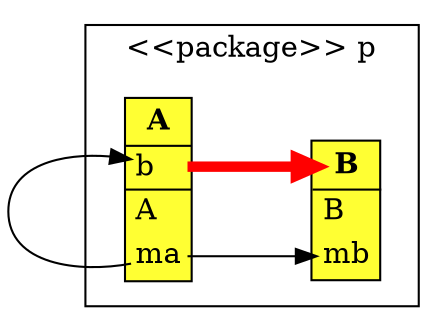 digraph G{
rankdir=LR; ranksep=equally; compound=true
subgraph cluster12 {
label="&lt;&lt;package&gt;&gt; p";
color=black;
13 [ label = <<TABLE BGCOLOR="#FFFF33"> <TR> <TD PORT="13" BORDER="0"> <B>B </B></TD></TR>
<HR/>
<TR><TD PORT="17" ALIGN="LEFT" BORDER="0">B</TD></TR>
<TR><TD PORT="15" ALIGN="LEFT" BORDER="0">mb</TD></TR>
</TABLE>>, shape = "none" ];
18 [ label = <<TABLE BGCOLOR="#FFFF33"> <TR> <TD PORT="18" BORDER="0"> <B>A </B></TD></TR>
<HR/>
<TR><TD PORT="14" ALIGN="LEFT" BORDER="0">b</TD></TR>
<HR/>
<TR><TD PORT="19" ALIGN="LEFT" BORDER="0">A</TD></TR>
<TR><TD PORT="16" ALIGN="LEFT" BORDER="0">ma</TD></TR>
</TABLE>>, shape = "none" ];
}
18:16 -> 13:15[ style = bold, arrowhead = normal, color = black, penwidth = 1];
18:14 -> 13:13[ style = bold, arrowhead = normal, color = red, penwidth = 5];
18:16 -> 18:14[ style = bold, arrowhead = normal, color = black, penwidth = 1];
}
